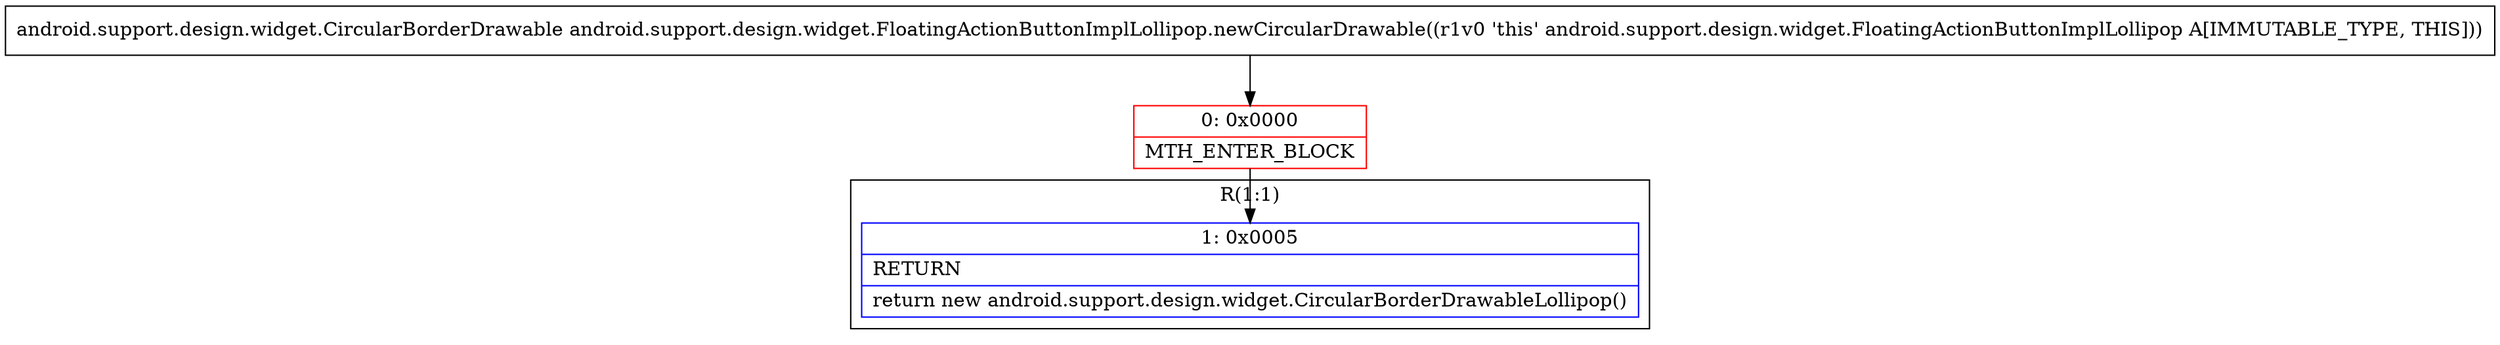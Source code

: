 digraph "CFG forandroid.support.design.widget.FloatingActionButtonImplLollipop.newCircularDrawable()Landroid\/support\/design\/widget\/CircularBorderDrawable;" {
subgraph cluster_Region_1549387058 {
label = "R(1:1)";
node [shape=record,color=blue];
Node_1 [shape=record,label="{1\:\ 0x0005|RETURN\l|return new android.support.design.widget.CircularBorderDrawableLollipop()\l}"];
}
Node_0 [shape=record,color=red,label="{0\:\ 0x0000|MTH_ENTER_BLOCK\l}"];
MethodNode[shape=record,label="{android.support.design.widget.CircularBorderDrawable android.support.design.widget.FloatingActionButtonImplLollipop.newCircularDrawable((r1v0 'this' android.support.design.widget.FloatingActionButtonImplLollipop A[IMMUTABLE_TYPE, THIS])) }"];
MethodNode -> Node_0;
Node_0 -> Node_1;
}

